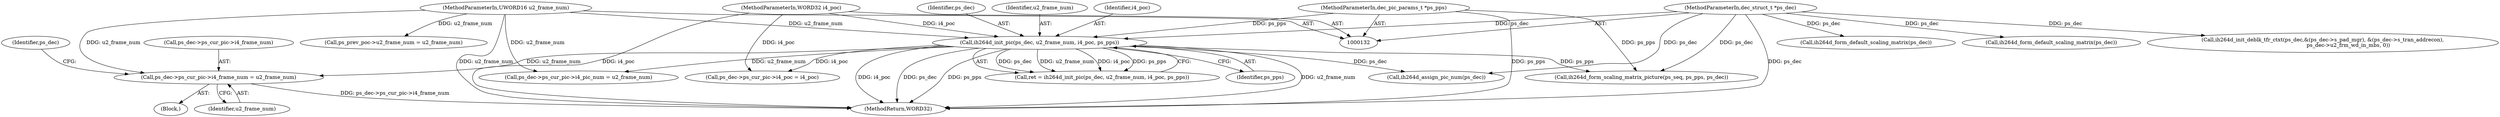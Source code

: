 digraph "0_Android_a78887bcffbc2995cf9ed72e0697acf560875e9e_3@pointer" {
"1001149" [label="(Call,ps_dec->ps_cur_pic->i4_frame_num = u2_frame_num)"];
"1000587" [label="(Call,ih264d_init_pic(ps_dec, u2_frame_num, i4_poc, ps_pps))"];
"1000133" [label="(MethodParameterIn,dec_struct_t *ps_dec)"];
"1000136" [label="(MethodParameterIn,UWORD16 u2_frame_num)"];
"1000134" [label="(MethodParameterIn,WORD32 i4_poc)"];
"1000137" [label="(MethodParameterIn,dec_pic_params_t *ps_pps)"];
"1000136" [label="(MethodParameterIn,UWORD16 u2_frame_num)"];
"1000590" [label="(Identifier,i4_poc)"];
"1002052" [label="(MethodReturn,WORD32)"];
"1000588" [label="(Identifier,ps_dec)"];
"1000138" [label="(Block,)"];
"1000589" [label="(Identifier,u2_frame_num)"];
"1001907" [label="(Call,ih264d_form_default_scaling_matrix(ps_dec))"];
"1001155" [label="(Identifier,u2_frame_num)"];
"1001842" [label="(Call,ih264d_assign_pic_num(ps_dec))"];
"1001156" [label="(Call,ps_dec->ps_cur_pic->i4_pic_num = u2_frame_num)"];
"1000585" [label="(Call,ret = ih264d_init_pic(ps_dec, u2_frame_num, i4_poc, ps_pps))"];
"1001142" [label="(Call,ps_dec->ps_cur_pic->i4_poc = i4_poc)"];
"1000249" [label="(Call,ps_prev_poc->u2_frame_num = u2_frame_num)"];
"1000133" [label="(MethodParameterIn,dec_struct_t *ps_dec)"];
"1000137" [label="(MethodParameterIn,dec_pic_params_t *ps_pps)"];
"1000134" [label="(MethodParameterIn,WORD32 i4_poc)"];
"1000591" [label="(Identifier,ps_pps)"];
"1000587" [label="(Call,ih264d_init_pic(ps_dec, u2_frame_num, i4_poc, ps_pps))"];
"1001894" [label="(Call,ih264d_form_scaling_matrix_picture(ps_seq, ps_pps, ps_dec))"];
"1001923" [label="(Call,ih264d_form_default_scaling_matrix(ps_dec))"];
"1001159" [label="(Identifier,ps_dec)"];
"1001149" [label="(Call,ps_dec->ps_cur_pic->i4_frame_num = u2_frame_num)"];
"1002002" [label="(Call,ih264d_init_deblk_tfr_ctxt(ps_dec,&(ps_dec->s_pad_mgr), &(ps_dec->s_tran_addrecon),\n                               ps_dec->u2_frm_wd_in_mbs, 0))"];
"1001150" [label="(Call,ps_dec->ps_cur_pic->i4_frame_num)"];
"1001149" -> "1000138"  [label="AST: "];
"1001149" -> "1001155"  [label="CFG: "];
"1001150" -> "1001149"  [label="AST: "];
"1001155" -> "1001149"  [label="AST: "];
"1001159" -> "1001149"  [label="CFG: "];
"1001149" -> "1002052"  [label="DDG: ps_dec->ps_cur_pic->i4_frame_num"];
"1000587" -> "1001149"  [label="DDG: u2_frame_num"];
"1000136" -> "1001149"  [label="DDG: u2_frame_num"];
"1000587" -> "1000585"  [label="AST: "];
"1000587" -> "1000591"  [label="CFG: "];
"1000588" -> "1000587"  [label="AST: "];
"1000589" -> "1000587"  [label="AST: "];
"1000590" -> "1000587"  [label="AST: "];
"1000591" -> "1000587"  [label="AST: "];
"1000585" -> "1000587"  [label="CFG: "];
"1000587" -> "1002052"  [label="DDG: u2_frame_num"];
"1000587" -> "1002052"  [label="DDG: i4_poc"];
"1000587" -> "1002052"  [label="DDG: ps_dec"];
"1000587" -> "1002052"  [label="DDG: ps_pps"];
"1000587" -> "1000585"  [label="DDG: ps_dec"];
"1000587" -> "1000585"  [label="DDG: u2_frame_num"];
"1000587" -> "1000585"  [label="DDG: i4_poc"];
"1000587" -> "1000585"  [label="DDG: ps_pps"];
"1000133" -> "1000587"  [label="DDG: ps_dec"];
"1000136" -> "1000587"  [label="DDG: u2_frame_num"];
"1000134" -> "1000587"  [label="DDG: i4_poc"];
"1000137" -> "1000587"  [label="DDG: ps_pps"];
"1000587" -> "1001142"  [label="DDG: i4_poc"];
"1000587" -> "1001156"  [label="DDG: u2_frame_num"];
"1000587" -> "1001842"  [label="DDG: ps_dec"];
"1000587" -> "1001894"  [label="DDG: ps_pps"];
"1000133" -> "1000132"  [label="AST: "];
"1000133" -> "1002052"  [label="DDG: ps_dec"];
"1000133" -> "1001842"  [label="DDG: ps_dec"];
"1000133" -> "1001894"  [label="DDG: ps_dec"];
"1000133" -> "1001907"  [label="DDG: ps_dec"];
"1000133" -> "1001923"  [label="DDG: ps_dec"];
"1000133" -> "1002002"  [label="DDG: ps_dec"];
"1000136" -> "1000132"  [label="AST: "];
"1000136" -> "1002052"  [label="DDG: u2_frame_num"];
"1000136" -> "1000249"  [label="DDG: u2_frame_num"];
"1000136" -> "1001156"  [label="DDG: u2_frame_num"];
"1000134" -> "1000132"  [label="AST: "];
"1000134" -> "1002052"  [label="DDG: i4_poc"];
"1000134" -> "1001142"  [label="DDG: i4_poc"];
"1000137" -> "1000132"  [label="AST: "];
"1000137" -> "1002052"  [label="DDG: ps_pps"];
"1000137" -> "1001894"  [label="DDG: ps_pps"];
}
